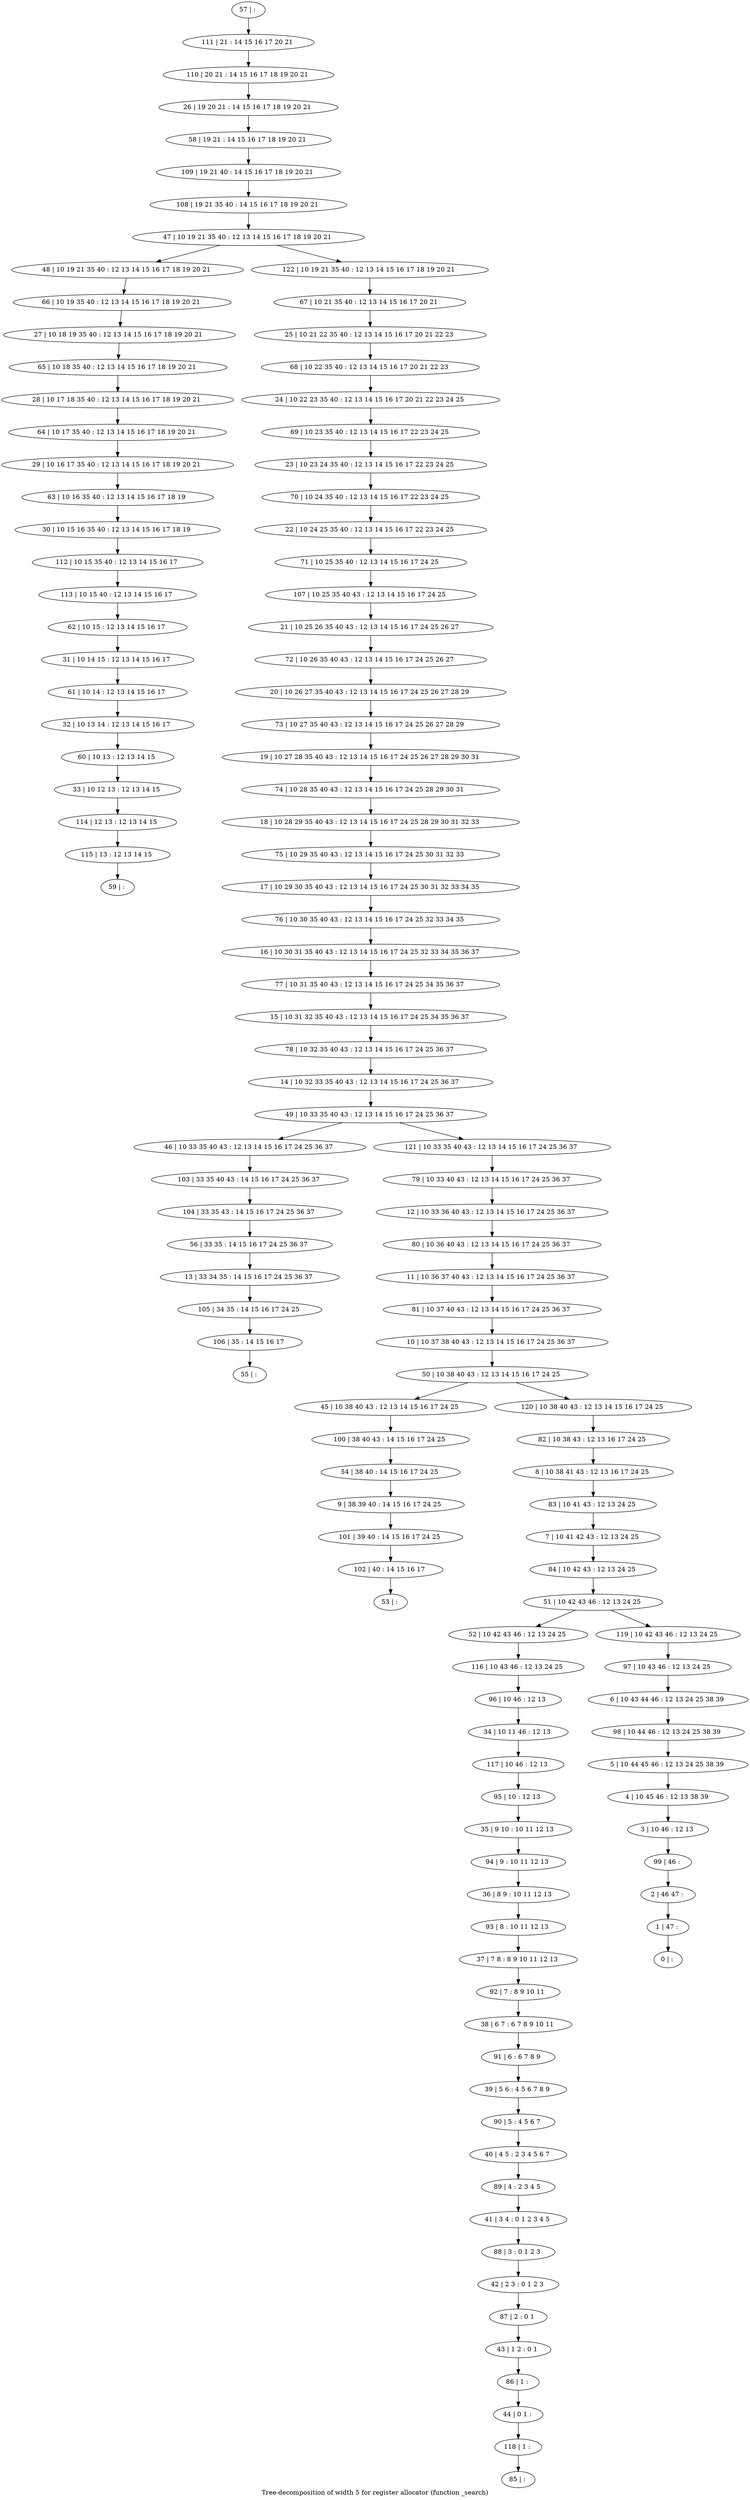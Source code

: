 digraph G {
graph [label="Tree-decomposition of width 5 for register allocator (function _search)"]
0[label="0 | : "];
1[label="1 | 47 : "];
2[label="2 | 46 47 : "];
3[label="3 | 10 46 : 12 13 "];
4[label="4 | 10 45 46 : 12 13 38 39 "];
5[label="5 | 10 44 45 46 : 12 13 24 25 38 39 "];
6[label="6 | 10 43 44 46 : 12 13 24 25 38 39 "];
7[label="7 | 10 41 42 43 : 12 13 24 25 "];
8[label="8 | 10 38 41 43 : 12 13 16 17 24 25 "];
9[label="9 | 38 39 40 : 14 15 16 17 24 25 "];
10[label="10 | 10 37 38 40 43 : 12 13 14 15 16 17 24 25 36 37 "];
11[label="11 | 10 36 37 40 43 : 12 13 14 15 16 17 24 25 36 37 "];
12[label="12 | 10 33 36 40 43 : 12 13 14 15 16 17 24 25 36 37 "];
13[label="13 | 33 34 35 : 14 15 16 17 24 25 36 37 "];
14[label="14 | 10 32 33 35 40 43 : 12 13 14 15 16 17 24 25 36 37 "];
15[label="15 | 10 31 32 35 40 43 : 12 13 14 15 16 17 24 25 34 35 36 37 "];
16[label="16 | 10 30 31 35 40 43 : 12 13 14 15 16 17 24 25 32 33 34 35 36 37 "];
17[label="17 | 10 29 30 35 40 43 : 12 13 14 15 16 17 24 25 30 31 32 33 34 35 "];
18[label="18 | 10 28 29 35 40 43 : 12 13 14 15 16 17 24 25 28 29 30 31 32 33 "];
19[label="19 | 10 27 28 35 40 43 : 12 13 14 15 16 17 24 25 26 27 28 29 30 31 "];
20[label="20 | 10 26 27 35 40 43 : 12 13 14 15 16 17 24 25 26 27 28 29 "];
21[label="21 | 10 25 26 35 40 43 : 12 13 14 15 16 17 24 25 26 27 "];
22[label="22 | 10 24 25 35 40 : 12 13 14 15 16 17 22 23 24 25 "];
23[label="23 | 10 23 24 35 40 : 12 13 14 15 16 17 22 23 24 25 "];
24[label="24 | 10 22 23 35 40 : 12 13 14 15 16 17 20 21 22 23 24 25 "];
25[label="25 | 10 21 22 35 40 : 12 13 14 15 16 17 20 21 22 23 "];
26[label="26 | 19 20 21 : 14 15 16 17 18 19 20 21 "];
27[label="27 | 10 18 19 35 40 : 12 13 14 15 16 17 18 19 20 21 "];
28[label="28 | 10 17 18 35 40 : 12 13 14 15 16 17 18 19 20 21 "];
29[label="29 | 10 16 17 35 40 : 12 13 14 15 16 17 18 19 20 21 "];
30[label="30 | 10 15 16 35 40 : 12 13 14 15 16 17 18 19 "];
31[label="31 | 10 14 15 : 12 13 14 15 16 17 "];
32[label="32 | 10 13 14 : 12 13 14 15 16 17 "];
33[label="33 | 10 12 13 : 12 13 14 15 "];
34[label="34 | 10 11 46 : 12 13 "];
35[label="35 | 9 10 : 10 11 12 13 "];
36[label="36 | 8 9 : 10 11 12 13 "];
37[label="37 | 7 8 : 8 9 10 11 12 13 "];
38[label="38 | 6 7 : 6 7 8 9 10 11 "];
39[label="39 | 5 6 : 4 5 6 7 8 9 "];
40[label="40 | 4 5 : 2 3 4 5 6 7 "];
41[label="41 | 3 4 : 0 1 2 3 4 5 "];
42[label="42 | 2 3 : 0 1 2 3 "];
43[label="43 | 1 2 : 0 1 "];
44[label="44 | 0 1 : "];
45[label="45 | 10 38 40 43 : 12 13 14 15 16 17 24 25 "];
46[label="46 | 10 33 35 40 43 : 12 13 14 15 16 17 24 25 36 37 "];
47[label="47 | 10 19 21 35 40 : 12 13 14 15 16 17 18 19 20 21 "];
48[label="48 | 10 19 21 35 40 : 12 13 14 15 16 17 18 19 20 21 "];
49[label="49 | 10 33 35 40 43 : 12 13 14 15 16 17 24 25 36 37 "];
50[label="50 | 10 38 40 43 : 12 13 14 15 16 17 24 25 "];
51[label="51 | 10 42 43 46 : 12 13 24 25 "];
52[label="52 | 10 42 43 46 : 12 13 24 25 "];
53[label="53 | : "];
54[label="54 | 38 40 : 14 15 16 17 24 25 "];
55[label="55 | : "];
56[label="56 | 33 35 : 14 15 16 17 24 25 36 37 "];
57[label="57 | : "];
58[label="58 | 19 21 : 14 15 16 17 18 19 20 21 "];
59[label="59 | : "];
60[label="60 | 10 13 : 12 13 14 15 "];
61[label="61 | 10 14 : 12 13 14 15 16 17 "];
62[label="62 | 10 15 : 12 13 14 15 16 17 "];
63[label="63 | 10 16 35 40 : 12 13 14 15 16 17 18 19 "];
64[label="64 | 10 17 35 40 : 12 13 14 15 16 17 18 19 20 21 "];
65[label="65 | 10 18 35 40 : 12 13 14 15 16 17 18 19 20 21 "];
66[label="66 | 10 19 35 40 : 12 13 14 15 16 17 18 19 20 21 "];
67[label="67 | 10 21 35 40 : 12 13 14 15 16 17 20 21 "];
68[label="68 | 10 22 35 40 : 12 13 14 15 16 17 20 21 22 23 "];
69[label="69 | 10 23 35 40 : 12 13 14 15 16 17 22 23 24 25 "];
70[label="70 | 10 24 35 40 : 12 13 14 15 16 17 22 23 24 25 "];
71[label="71 | 10 25 35 40 : 12 13 14 15 16 17 24 25 "];
72[label="72 | 10 26 35 40 43 : 12 13 14 15 16 17 24 25 26 27 "];
73[label="73 | 10 27 35 40 43 : 12 13 14 15 16 17 24 25 26 27 28 29 "];
74[label="74 | 10 28 35 40 43 : 12 13 14 15 16 17 24 25 28 29 30 31 "];
75[label="75 | 10 29 35 40 43 : 12 13 14 15 16 17 24 25 30 31 32 33 "];
76[label="76 | 10 30 35 40 43 : 12 13 14 15 16 17 24 25 32 33 34 35 "];
77[label="77 | 10 31 35 40 43 : 12 13 14 15 16 17 24 25 34 35 36 37 "];
78[label="78 | 10 32 35 40 43 : 12 13 14 15 16 17 24 25 36 37 "];
79[label="79 | 10 33 40 43 : 12 13 14 15 16 17 24 25 36 37 "];
80[label="80 | 10 36 40 43 : 12 13 14 15 16 17 24 25 36 37 "];
81[label="81 | 10 37 40 43 : 12 13 14 15 16 17 24 25 36 37 "];
82[label="82 | 10 38 43 : 12 13 16 17 24 25 "];
83[label="83 | 10 41 43 : 12 13 24 25 "];
84[label="84 | 10 42 43 : 12 13 24 25 "];
85[label="85 | : "];
86[label="86 | 1 : "];
87[label="87 | 2 : 0 1 "];
88[label="88 | 3 : 0 1 2 3 "];
89[label="89 | 4 : 2 3 4 5 "];
90[label="90 | 5 : 4 5 6 7 "];
91[label="91 | 6 : 6 7 8 9 "];
92[label="92 | 7 : 8 9 10 11 "];
93[label="93 | 8 : 10 11 12 13 "];
94[label="94 | 9 : 10 11 12 13 "];
95[label="95 | 10 : 12 13 "];
96[label="96 | 10 46 : 12 13 "];
97[label="97 | 10 43 46 : 12 13 24 25 "];
98[label="98 | 10 44 46 : 12 13 24 25 38 39 "];
99[label="99 | 46 : "];
100[label="100 | 38 40 43 : 14 15 16 17 24 25 "];
101[label="101 | 39 40 : 14 15 16 17 24 25 "];
102[label="102 | 40 : 14 15 16 17 "];
103[label="103 | 33 35 40 43 : 14 15 16 17 24 25 36 37 "];
104[label="104 | 33 35 43 : 14 15 16 17 24 25 36 37 "];
105[label="105 | 34 35 : 14 15 16 17 24 25 "];
106[label="106 | 35 : 14 15 16 17 "];
107[label="107 | 10 25 35 40 43 : 12 13 14 15 16 17 24 25 "];
108[label="108 | 19 21 35 40 : 14 15 16 17 18 19 20 21 "];
109[label="109 | 19 21 40 : 14 15 16 17 18 19 20 21 "];
110[label="110 | 20 21 : 14 15 16 17 18 19 20 21 "];
111[label="111 | 21 : 14 15 16 17 20 21 "];
112[label="112 | 10 15 35 40 : 12 13 14 15 16 17 "];
113[label="113 | 10 15 40 : 12 13 14 15 16 17 "];
114[label="114 | 12 13 : 12 13 14 15 "];
115[label="115 | 13 : 12 13 14 15 "];
116[label="116 | 10 43 46 : 12 13 24 25 "];
117[label="117 | 10 46 : 12 13 "];
118[label="118 | 1 : "];
119[label="119 | 10 42 43 46 : 12 13 24 25 "];
120[label="120 | 10 38 40 43 : 12 13 14 15 16 17 24 25 "];
121[label="121 | 10 33 35 40 43 : 12 13 14 15 16 17 24 25 36 37 "];
122[label="122 | 10 19 21 35 40 : 12 13 14 15 16 17 18 19 20 21 "];
54->9 ;
56->13 ;
60->33 ;
32->60 ;
61->32 ;
31->61 ;
62->31 ;
63->30 ;
29->63 ;
64->29 ;
28->64 ;
65->28 ;
27->65 ;
66->27 ;
48->66 ;
86->44 ;
43->86 ;
87->43 ;
42->87 ;
88->42 ;
41->88 ;
89->41 ;
40->89 ;
90->40 ;
39->90 ;
91->39 ;
38->91 ;
92->38 ;
37->92 ;
93->37 ;
36->93 ;
94->36 ;
35->94 ;
95->35 ;
96->34 ;
100->54 ;
45->100 ;
9->101 ;
102->53 ;
101->102 ;
46->103 ;
104->56 ;
103->104 ;
13->105 ;
106->55 ;
105->106 ;
30->112 ;
113->62 ;
112->113 ;
33->114 ;
115->59 ;
114->115 ;
116->96 ;
52->116 ;
117->95 ;
34->117 ;
118->85 ;
44->118 ;
57->111 ;
111->110 ;
110->26 ;
26->58 ;
58->109 ;
109->108 ;
108->47 ;
67->25 ;
25->68 ;
68->24 ;
24->69 ;
69->23 ;
23->70 ;
70->22 ;
22->71 ;
71->107 ;
107->21 ;
21->72 ;
72->20 ;
20->73 ;
73->19 ;
19->74 ;
74->18 ;
18->75 ;
75->17 ;
17->76 ;
76->16 ;
16->77 ;
77->15 ;
15->78 ;
78->14 ;
14->49 ;
79->12 ;
12->80 ;
80->11 ;
11->81 ;
81->10 ;
10->50 ;
82->8 ;
8->83 ;
83->7 ;
7->84 ;
84->51 ;
97->6 ;
6->98 ;
98->5 ;
5->4 ;
4->3 ;
3->99 ;
99->2 ;
2->1 ;
1->0 ;
119->97 ;
120->82 ;
121->79 ;
122->67 ;
51->52 ;
51->119 ;
50->45 ;
50->120 ;
49->46 ;
49->121 ;
47->48 ;
47->122 ;
}
